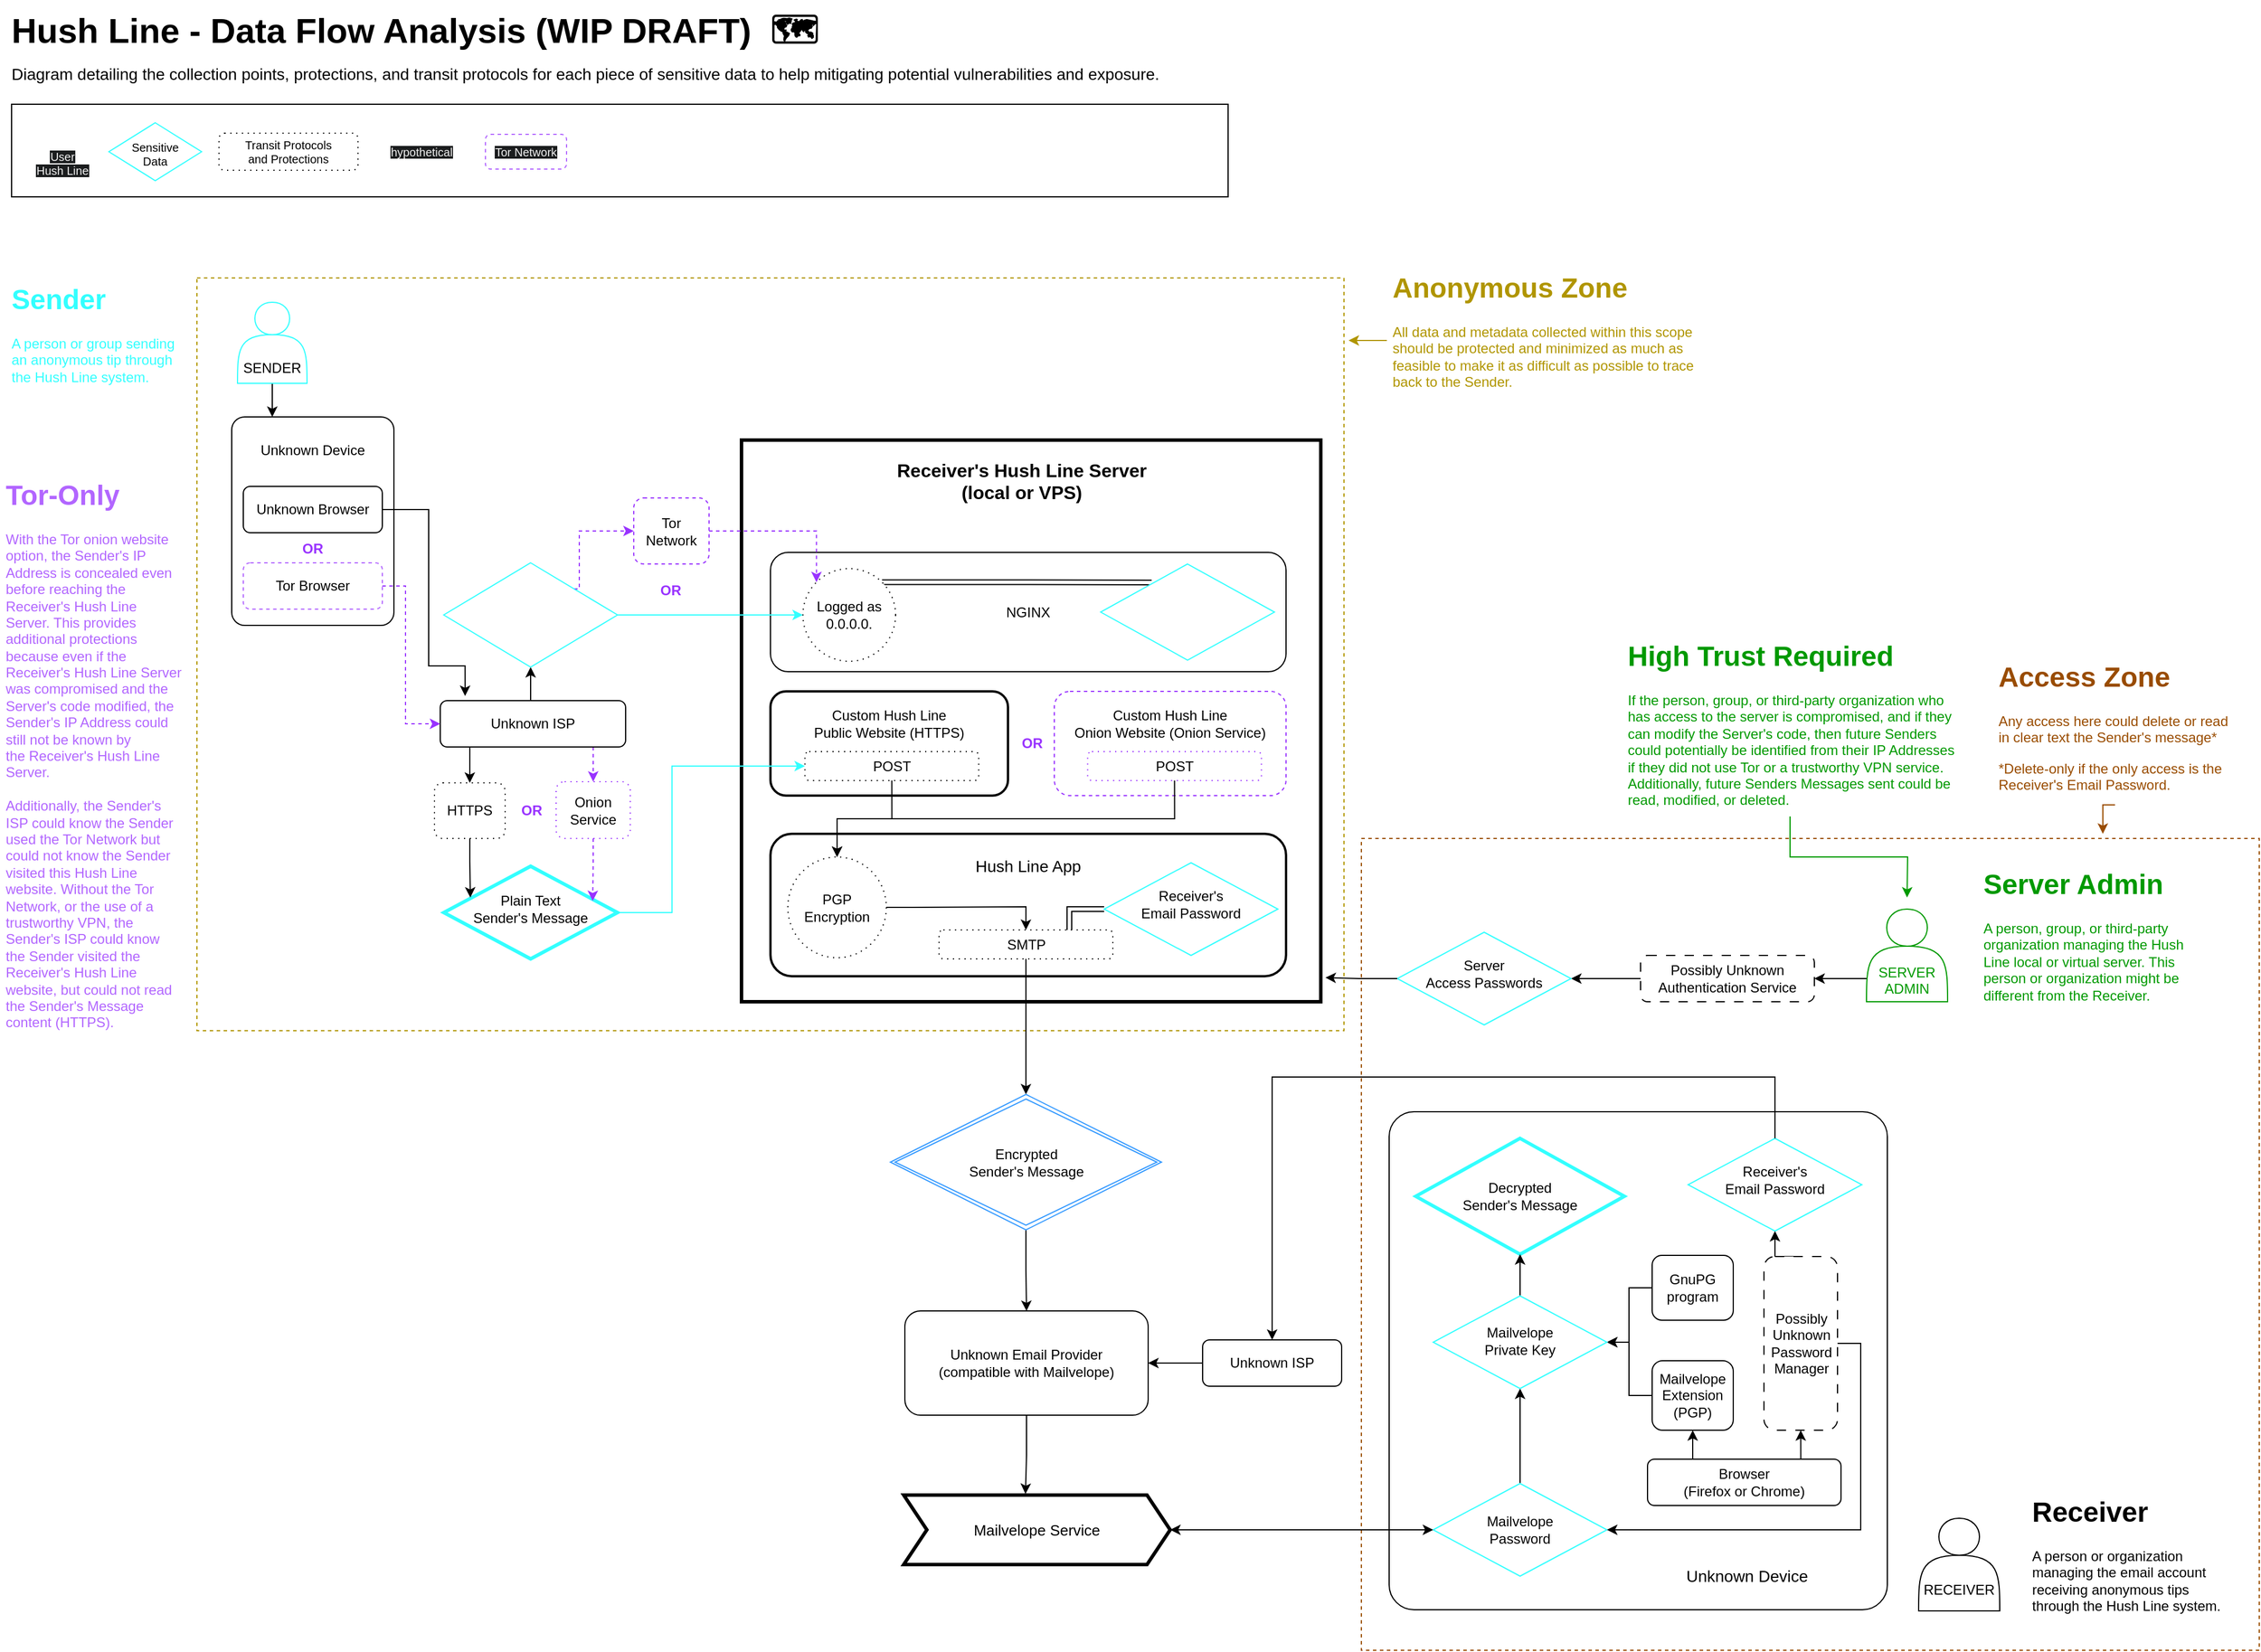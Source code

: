 <mxfile version="22.1.11" type="device">
  <diagram name="Page-1" id="Lq5k23vEnd_ByNFd-WHm">
    <mxGraphModel dx="2931" dy="1734" grid="1" gridSize="10" guides="1" tooltips="1" connect="1" arrows="1" fold="1" page="1" pageScale="1" pageWidth="2100" pageHeight="1570" math="0" shadow="0">
      <root>
        <mxCell id="0" />
        <mxCell id="1" parent="0" />
        <mxCell id="l-hG6_dfn08n77CdrC6H-65" value="" style="rounded=0;whiteSpace=wrap;html=1;" parent="1" vertex="1">
          <mxGeometry x="70" y="155" width="1050" height="80" as="geometry" />
        </mxCell>
        <mxCell id="dMLY6UHvoXBjjhsfL4RV-3" value="" style="rounded=0;whiteSpace=wrap;html=1;dashed=1;fillColor=none;fontColor=#000000;strokeColor=#994C00;" parent="1" vertex="1">
          <mxGeometry x="1235" y="789" width="775" height="701" as="geometry" />
        </mxCell>
        <mxCell id="dMLY6UHvoXBjjhsfL4RV-2" value="" style="rounded=0;whiteSpace=wrap;html=1;dashed=1;fillColor=none;fontColor=#000000;strokeColor=#B09500;movable=1;resizable=1;rotatable=1;deletable=1;editable=1;locked=0;connectable=1;" parent="1" vertex="1">
          <mxGeometry x="230" y="305" width="990" height="650" as="geometry" />
        </mxCell>
        <mxCell id="iGXe0XGLhi4e1AOO7spn-7" value="&lt;blockquote style=&quot;margin: 0px 0px 0px 40px; border: none; padding: 0px; font-size: 16px;&quot;&gt;&lt;/blockquote&gt;&lt;b style=&quot;font-size: 16px; background-color: initial;&quot;&gt;Receiver&#39;s&amp;nbsp;&lt;/b&gt;&lt;b style=&quot;font-size: 16px; background-color: initial;&quot;&gt;Hush Line Server&lt;/b&gt;&lt;br style=&quot;font-size: 16px;&quot;&gt;&lt;font style=&quot;font-size: 16px;&quot;&gt;&lt;b style=&quot;font-size: 16px;&quot;&gt;(local or VPS)&lt;/b&gt;&lt;/font&gt;&lt;font style=&quot;font-size: 16px;&quot;&gt;&lt;b style=&quot;font-size: 16px;&quot;&gt;&lt;br style=&quot;font-size: 16px;&quot;&gt;&lt;br style=&quot;font-size: 16px;&quot;&gt;&lt;br style=&quot;font-size: 16px;&quot;&gt;&lt;/b&gt;&lt;/font&gt;" style="rounded=0;whiteSpace=wrap;html=1;strokeWidth=3;align=center;spacingLeft=0;spacingRight=16;spacing=2;spacingTop=10;verticalAlign=top;fontSize=16;" parent="1" vertex="1">
          <mxGeometry x="700" y="445" width="500" height="485" as="geometry" />
        </mxCell>
        <mxCell id="iGXe0XGLhi4e1AOO7spn-36" style="edgeStyle=orthogonalEdgeStyle;rounded=0;orthogonalLoop=1;jettySize=auto;html=1;exitX=0.5;exitY=1;exitDx=0;exitDy=0;entryX=0.25;entryY=0;entryDx=0;entryDy=0;" parent="1" source="iGXe0XGLhi4e1AOO7spn-1" target="iGXe0XGLhi4e1AOO7spn-3" edge="1">
          <mxGeometry relative="1" as="geometry" />
        </mxCell>
        <mxCell id="iGXe0XGLhi4e1AOO7spn-1" value="&lt;br&gt;&lt;br&gt;&lt;br&gt;SENDER" style="shape=actor;whiteSpace=wrap;html=1;strokeColor=#33FFFF;" parent="1" vertex="1">
          <mxGeometry x="265" y="326" width="60" height="70" as="geometry" />
        </mxCell>
        <mxCell id="iGXe0XGLhi4e1AOO7spn-2" value="&lt;br&gt;&lt;br&gt;&lt;br&gt;RECEIVER" style="shape=actor;whiteSpace=wrap;html=1;" parent="1" vertex="1">
          <mxGeometry x="1716" y="1376" width="70" height="80" as="geometry" />
        </mxCell>
        <mxCell id="iGXe0XGLhi4e1AOO7spn-3" value="Unknown Device" style="rounded=1;whiteSpace=wrap;html=1;verticalAlign=top;spacingTop=15;arcSize=8;" parent="1" vertex="1">
          <mxGeometry x="260" y="425" width="140" height="180" as="geometry" />
        </mxCell>
        <mxCell id="dMLY6UHvoXBjjhsfL4RV-60" style="edgeStyle=orthogonalEdgeStyle;rounded=0;orthogonalLoop=1;jettySize=auto;html=1;exitX=1;exitY=0.5;exitDx=0;exitDy=0;entryX=0.134;entryY=-0.1;entryDx=0;entryDy=0;entryPerimeter=0;" parent="1" source="iGXe0XGLhi4e1AOO7spn-4" target="iGXe0XGLhi4e1AOO7spn-5" edge="1">
          <mxGeometry relative="1" as="geometry">
            <Array as="points">
              <mxPoint x="430" y="505" />
              <mxPoint x="430" y="640" />
              <mxPoint x="461" y="640" />
            </Array>
          </mxGeometry>
        </mxCell>
        <mxCell id="iGXe0XGLhi4e1AOO7spn-4" value="Unknown Browser" style="rounded=1;whiteSpace=wrap;html=1;" parent="1" vertex="1">
          <mxGeometry x="270" y="485" width="120" height="40" as="geometry" />
        </mxCell>
        <mxCell id="zB_0BsLLrJVKlSQWmKCA-2" style="edgeStyle=orthogonalEdgeStyle;rounded=0;orthogonalLoop=1;jettySize=auto;html=1;exitX=0.5;exitY=0;exitDx=0;exitDy=0;entryX=0.5;entryY=1;entryDx=0;entryDy=0;" edge="1" parent="1" source="iGXe0XGLhi4e1AOO7spn-5" target="iGXe0XGLhi4e1AOO7spn-8">
          <mxGeometry relative="1" as="geometry" />
        </mxCell>
        <mxCell id="zB_0BsLLrJVKlSQWmKCA-5" style="edgeStyle=orthogonalEdgeStyle;rounded=0;orthogonalLoop=1;jettySize=auto;html=1;exitX=0.25;exitY=1;exitDx=0;exitDy=0;entryX=0.5;entryY=0;entryDx=0;entryDy=0;" edge="1" parent="1" source="iGXe0XGLhi4e1AOO7spn-5" target="PfSQIYIqpnTDep6yMic3-5">
          <mxGeometry relative="1" as="geometry" />
        </mxCell>
        <mxCell id="zB_0BsLLrJVKlSQWmKCA-6" style="edgeStyle=orthogonalEdgeStyle;rounded=0;orthogonalLoop=1;jettySize=auto;html=1;exitX=0.75;exitY=1;exitDx=0;exitDy=0;entryX=0.5;entryY=0;entryDx=0;entryDy=0;strokeColor=#9933FF;dashed=1;" edge="1" parent="1" source="iGXe0XGLhi4e1AOO7spn-5" target="l-hG6_dfn08n77CdrC6H-87">
          <mxGeometry relative="1" as="geometry" />
        </mxCell>
        <mxCell id="iGXe0XGLhi4e1AOO7spn-5" value="Unknown ISP" style="rounded=1;whiteSpace=wrap;html=1;" parent="1" vertex="1">
          <mxGeometry x="440" y="670" width="160" height="40" as="geometry" />
        </mxCell>
        <mxCell id="zB_0BsLLrJVKlSQWmKCA-3" style="edgeStyle=orthogonalEdgeStyle;rounded=0;orthogonalLoop=1;jettySize=auto;html=1;exitX=1;exitY=0;exitDx=0;exitDy=0;entryX=0;entryY=0.5;entryDx=0;entryDy=0;strokeColor=#9933FF;dashed=1;" edge="1" parent="1" source="iGXe0XGLhi4e1AOO7spn-8" target="dMLY6UHvoXBjjhsfL4RV-51">
          <mxGeometry relative="1" as="geometry">
            <Array as="points">
              <mxPoint x="560" y="574" />
              <mxPoint x="560" y="524" />
            </Array>
          </mxGeometry>
        </mxCell>
        <mxCell id="iGXe0XGLhi4e1AOO7spn-8" value="Sender&#39;s IP Address" style="rhombus;whiteSpace=wrap;html=1;fontColor=#FFFFFF;labelBorderColor=none;strokeColor=#33FFFF;" parent="1" vertex="1">
          <mxGeometry x="443" y="551" width="150" height="90" as="geometry" />
        </mxCell>
        <mxCell id="iGXe0XGLhi4e1AOO7spn-11" value="Plain Text &lt;br&gt;Sender&#39;s Message" style="rhombus;whiteSpace=wrap;html=1;strokeColor=#33FFFF;strokeWidth=3;spacingTop=-7;" parent="1" vertex="1">
          <mxGeometry x="443" y="813" width="150" height="80" as="geometry" />
        </mxCell>
        <mxCell id="iGXe0XGLhi4e1AOO7spn-16" value="Unknown Device" style="rounded=1;whiteSpace=wrap;html=1;spacingTop=372;spacingLeft=188;fontSize=14;glass=0;fillOpacity=100;arcSize=5;" parent="1" vertex="1">
          <mxGeometry x="1259" y="1025" width="430" height="430" as="geometry" />
        </mxCell>
        <mxCell id="l-hG6_dfn08n77CdrC6H-19" style="edgeStyle=orthogonalEdgeStyle;rounded=0;orthogonalLoop=1;jettySize=auto;html=1;exitX=0.25;exitY=0;exitDx=0;exitDy=0;entryX=0.5;entryY=1;entryDx=0;entryDy=0;" parent="1" source="iGXe0XGLhi4e1AOO7spn-17" target="PfSQIYIqpnTDep6yMic3-11" edge="1">
          <mxGeometry relative="1" as="geometry" />
        </mxCell>
        <mxCell id="l-hG6_dfn08n77CdrC6H-37" style="edgeStyle=orthogonalEdgeStyle;rounded=0;orthogonalLoop=1;jettySize=auto;html=1;exitX=0.75;exitY=0;exitDx=0;exitDy=0;entryX=0.5;entryY=1;entryDx=0;entryDy=0;" parent="1" target="_pwT6NDrSx-XqgfSnPfN-20" edge="1">
          <mxGeometry relative="1" as="geometry">
            <mxPoint x="1615.5" y="1325" as="sourcePoint" />
            <mxPoint x="1614.375" y="1305" as="targetPoint" />
          </mxGeometry>
        </mxCell>
        <mxCell id="iGXe0XGLhi4e1AOO7spn-17" value="Browser &lt;br&gt;(Firefox or Chrome)" style="rounded=1;whiteSpace=wrap;html=1;" parent="1" vertex="1">
          <mxGeometry x="1482" y="1325" width="167" height="40" as="geometry" />
        </mxCell>
        <mxCell id="iGXe0XGLhi4e1AOO7spn-21" value="Mailvelope Service" style="shape=step;perimeter=stepPerimeter;whiteSpace=wrap;html=1;fixedSize=1;strokeWidth=3;fontSize=13;" parent="1" vertex="1">
          <mxGeometry x="840" y="1356" width="230" height="60" as="geometry" />
        </mxCell>
        <mxCell id="iGXe0XGLhi4e1AOO7spn-41" value="Unknown Email Provider&lt;br&gt;(compatible with Mailvelope)" style="rounded=1;whiteSpace=wrap;html=1;" parent="1" vertex="1">
          <mxGeometry x="841" y="1197" width="210" height="90" as="geometry" />
        </mxCell>
        <mxCell id="iGXe0XGLhi4e1AOO7spn-43" value="Decrypted&lt;br&gt;Sender&#39;s Message" style="rhombus;whiteSpace=wrap;html=1;strokeColor=#33FFFF;strokeWidth=3;" parent="1" vertex="1">
          <mxGeometry x="1282" y="1048" width="180" height="100" as="geometry" />
        </mxCell>
        <mxCell id="iGXe0XGLhi4e1AOO7spn-45" style="edgeStyle=orthogonalEdgeStyle;rounded=0;orthogonalLoop=1;jettySize=auto;html=1;exitX=0.5;exitY=1;exitDx=0;exitDy=0;entryX=0.457;entryY=-0.017;entryDx=0;entryDy=0;entryPerimeter=0;" parent="1" source="iGXe0XGLhi4e1AOO7spn-41" target="iGXe0XGLhi4e1AOO7spn-21" edge="1">
          <mxGeometry relative="1" as="geometry" />
        </mxCell>
        <mxCell id="iGXe0XGLhi4e1AOO7spn-56" style="edgeStyle=orthogonalEdgeStyle;rounded=0;orthogonalLoop=1;jettySize=auto;html=1;exitX=0;exitY=0.5;exitDx=0;exitDy=0;fontColor=#b09500;strokeColor=#b09500;" parent="1" edge="1">
          <mxGeometry relative="1" as="geometry">
            <mxPoint x="1224" y="359" as="targetPoint" />
            <mxPoint x="1257" y="359" as="sourcePoint" />
          </mxGeometry>
        </mxCell>
        <mxCell id="iGXe0XGLhi4e1AOO7spn-55" value="&lt;h1&gt;Anonymous Zone&lt;/h1&gt;&lt;p&gt;All data and metadata collected within this scope should be protected and minimized as much as feasible to make it as difficult as possible to trace back to the Sender.&lt;/p&gt;" style="text;html=1;strokeColor=none;fillColor=none;spacing=5;spacingTop=-20;whiteSpace=wrap;overflow=hidden;rounded=0;fontColor=#b09500;" parent="1" vertex="1">
          <mxGeometry x="1257" y="294" width="270" height="130" as="geometry" />
        </mxCell>
        <mxCell id="iGXe0XGLhi4e1AOO7spn-57" value="&lt;h1&gt;Sender&lt;/h1&gt;&lt;p&gt;A person or group sending an anonymous tip through the Hush Line system.&lt;/p&gt;" style="text;html=1;strokeColor=none;fillColor=none;spacing=5;spacingTop=-20;whiteSpace=wrap;overflow=hidden;rounded=0;fontColor=#33FFFF;" parent="1" vertex="1">
          <mxGeometry x="65" y="304" width="154" height="120" as="geometry" />
        </mxCell>
        <mxCell id="iGXe0XGLhi4e1AOO7spn-59" value="&lt;h1&gt;Receiver&lt;/h1&gt;&lt;p&gt;A person or organization managing the email account receiving anonymous tips through the Hush Line system.&amp;nbsp;&lt;/p&gt;" style="text;html=1;strokeColor=none;fillColor=none;spacing=5;spacingTop=-20;whiteSpace=wrap;overflow=hidden;rounded=0;" parent="1" vertex="1">
          <mxGeometry x="1809" y="1351" width="178" height="117" as="geometry" />
        </mxCell>
        <mxCell id="iGXe0XGLhi4e1AOO7spn-6" value="Custom Hush Line&lt;br style=&quot;font-size: 12px;&quot;&gt;Public Website (HTTPS)" style="rounded=1;whiteSpace=wrap;html=1;spacingTop=-35;fontSize=12;strokeWidth=2;" parent="1" vertex="1">
          <mxGeometry x="725" y="662" width="205" height="90" as="geometry" />
        </mxCell>
        <mxCell id="5497UcmpaK-kZlAdMmjP-1" value="Hush Line App" style="rounded=1;whiteSpace=wrap;html=1;spacingTop=-67;spacing=0;fontSize=14;strokeWidth=2;" parent="1" vertex="1">
          <mxGeometry x="725" y="785" width="445" height="123" as="geometry" />
        </mxCell>
        <mxCell id="5497UcmpaK-kZlAdMmjP-25" style="edgeStyle=orthogonalEdgeStyle;rounded=0;orthogonalLoop=1;jettySize=auto;html=1;exitX=0.5;exitY=1;exitDx=0;exitDy=0;entryX=0.5;entryY=0;entryDx=0;entryDy=0;" parent="1" source="5497UcmpaK-kZlAdMmjP-6" target="iGXe0XGLhi4e1AOO7spn-12" edge="1">
          <mxGeometry relative="1" as="geometry" />
        </mxCell>
        <mxCell id="5497UcmpaK-kZlAdMmjP-6" value="POST" style="rounded=1;whiteSpace=wrap;html=1;dashed=1;dashPattern=1 4;" parent="1" vertex="1">
          <mxGeometry x="754.75" y="714" width="150" height="25" as="geometry" />
        </mxCell>
        <mxCell id="l-hG6_dfn08n77CdrC6H-63" style="edgeStyle=orthogonalEdgeStyle;rounded=0;orthogonalLoop=1;jettySize=auto;html=1;exitX=0.5;exitY=1;exitDx=0;exitDy=0;entryX=0.5;entryY=0;entryDx=0;entryDy=0;" parent="1" source="5497UcmpaK-kZlAdMmjP-7" target="l-hG6_dfn08n77CdrC6H-61" edge="1">
          <mxGeometry relative="1" as="geometry" />
        </mxCell>
        <mxCell id="5497UcmpaK-kZlAdMmjP-7" value="SMTP" style="rounded=1;whiteSpace=wrap;html=1;dashed=1;dashPattern=1 4;" parent="1" vertex="1">
          <mxGeometry x="870.5" y="868" width="150" height="25" as="geometry" />
        </mxCell>
        <mxCell id="_pwT6NDrSx-XqgfSnPfN-18" style="edgeStyle=orthogonalEdgeStyle;rounded=0;orthogonalLoop=1;jettySize=auto;html=1;exitX=0;exitY=0.5;exitDx=0;exitDy=0;entryX=1;entryY=0.5;entryDx=0;entryDy=0;" parent="1" source="dMLY6UHvoXBjjhsfL4RV-14" target="_pwT6NDrSx-XqgfSnPfN-10" edge="1">
          <mxGeometry relative="1" as="geometry" />
        </mxCell>
        <mxCell id="5497UcmpaK-kZlAdMmjP-16" value="&lt;br&gt;&lt;br&gt;&lt;br&gt;SERVER&lt;br&gt;ADMIN" style="shape=actor;whiteSpace=wrap;html=1;strokeColor=#009900;fontColor=#009900;" parent="1" vertex="1">
          <mxGeometry x="1671" y="850" width="70" height="80" as="geometry" />
        </mxCell>
        <mxCell id="5497UcmpaK-kZlAdMmjP-18" value="&lt;h1&gt;Server Admin&lt;/h1&gt;&lt;p&gt;A person, group, or third-party organization managing the Hush Line local or virtual server. This person or organization might be different from the Receiver.&amp;nbsp;&lt;/p&gt;" style="text;html=1;strokeColor=none;fillColor=none;spacing=5;spacingTop=-20;whiteSpace=wrap;overflow=hidden;rounded=0;fontColor=#009900;" parent="1" vertex="1">
          <mxGeometry x="1767" y="809" width="181" height="130" as="geometry" />
        </mxCell>
        <mxCell id="5497UcmpaK-kZlAdMmjP-19" value="&lt;h1 style=&quot;line-height: 50%;&quot;&gt;&lt;font size=&quot;1&quot; style=&quot;&quot;&gt;&lt;b style=&quot;font-size: 30px;&quot;&gt;Hush Line - Data Flow Analysis (WIP DRAFT)&amp;nbsp; 🗺&lt;/b&gt;&lt;/font&gt;&lt;/h1&gt;&lt;font style=&quot;font-size: 14px;&quot;&gt;Diagram detailing the collection points, protections, and transit protocols for each piece of sensitive data to help mitigating potential vulnerabilities and exposure.&lt;/font&gt;" style="text;html=1;strokeColor=none;fillColor=none;spacing=0;spacingTop=0;whiteSpace=wrap;overflow=hidden;rounded=0;spacingBottom=0;verticalAlign=top;" parent="1" vertex="1">
          <mxGeometry x="70" y="65" width="1030" height="90" as="geometry" />
        </mxCell>
        <mxCell id="5497UcmpaK-kZlAdMmjP-20" value="NGINX" style="rounded=1;whiteSpace=wrap;html=1;strokeWidth=1;" parent="1" vertex="1">
          <mxGeometry x="725" y="542" width="445" height="103" as="geometry" />
        </mxCell>
        <mxCell id="5497UcmpaK-kZlAdMmjP-21" style="edgeStyle=orthogonalEdgeStyle;rounded=0;orthogonalLoop=1;jettySize=auto;html=1;exitX=1;exitY=0.5;exitDx=0;exitDy=0;entryX=0.5;entryY=0;entryDx=0;entryDy=0;" parent="1" source="iGXe0XGLhi4e1AOO7spn-12" target="5497UcmpaK-kZlAdMmjP-7" edge="1">
          <mxGeometry relative="1" as="geometry" />
        </mxCell>
        <mxCell id="iGXe0XGLhi4e1AOO7spn-12" value="PGP&lt;br&gt;Encryption" style="ellipse;whiteSpace=wrap;html=1;dashed=1;dashPattern=1 4;" parent="1" vertex="1">
          <mxGeometry x="740" y="805" width="85" height="87" as="geometry" />
        </mxCell>
        <mxCell id="5497UcmpaK-kZlAdMmjP-24" style="edgeStyle=orthogonalEdgeStyle;rounded=0;orthogonalLoop=1;jettySize=auto;html=1;entryX=0;entryY=0.5;entryDx=0;entryDy=0;strokeColor=#33FFFF;" parent="1" source="iGXe0XGLhi4e1AOO7spn-11" target="5497UcmpaK-kZlAdMmjP-6" edge="1">
          <mxGeometry relative="1" as="geometry">
            <Array as="points">
              <mxPoint x="640" y="853" />
              <mxPoint x="640" y="727" />
            </Array>
          </mxGeometry>
        </mxCell>
        <mxCell id="_pwT6NDrSx-XqgfSnPfN-1" value="Receiver&#39;s &lt;br&gt;Email Password" style="rhombus;whiteSpace=wrap;html=1;spacingTop=-8;strokeColor=#33FFFF;" parent="1" vertex="1">
          <mxGeometry x="1517" y="1048" width="150" height="80" as="geometry" />
        </mxCell>
        <mxCell id="l-hG6_dfn08n77CdrC6H-33" style="edgeStyle=orthogonalEdgeStyle;rounded=0;orthogonalLoop=1;jettySize=auto;html=1;exitX=0.5;exitY=0;exitDx=0;exitDy=0;entryX=0.5;entryY=1;entryDx=0;entryDy=0;" parent="1" source="_pwT6NDrSx-XqgfSnPfN-2" target="PfSQIYIqpnTDep6yMic3-15" edge="1">
          <mxGeometry relative="1" as="geometry" />
        </mxCell>
        <mxCell id="_pwT6NDrSx-XqgfSnPfN-2" value="&lt;br&gt;Mailvelope &lt;br&gt;Password" style="rhombus;whiteSpace=wrap;html=1;spacingTop=-14;strokeColor=#33FFFF;" parent="1" vertex="1">
          <mxGeometry x="1297" y="1346" width="150" height="80" as="geometry" />
        </mxCell>
        <mxCell id="_pwT6NDrSx-XqgfSnPfN-7" style="edgeStyle=orthogonalEdgeStyle;rounded=0;orthogonalLoop=1;jettySize=auto;html=1;exitX=0;exitY=0.5;exitDx=0;exitDy=0;entryX=0.75;entryY=0;entryDx=0;entryDy=0;shape=link;" parent="1" source="_pwT6NDrSx-XqgfSnPfN-3" target="5497UcmpaK-kZlAdMmjP-7" edge="1">
          <mxGeometry relative="1" as="geometry" />
        </mxCell>
        <mxCell id="_pwT6NDrSx-XqgfSnPfN-3" value="Receiver&#39;s &lt;br&gt;Email Password" style="rhombus;whiteSpace=wrap;html=1;spacingTop=-8;strokeColor=#33FFFF;" parent="1" vertex="1">
          <mxGeometry x="1013" y="810" width="150" height="80" as="geometry" />
        </mxCell>
        <mxCell id="_pwT6NDrSx-XqgfSnPfN-10" value="Server&lt;br&gt;Access Passwords" style="rhombus;whiteSpace=wrap;html=1;spacingTop=-8;strokeColor=#33FFFF;" parent="1" vertex="1">
          <mxGeometry x="1266" y="870" width="150" height="80" as="geometry" />
        </mxCell>
        <mxCell id="_pwT6NDrSx-XqgfSnPfN-17" style="edgeStyle=orthogonalEdgeStyle;rounded=0;orthogonalLoop=1;jettySize=auto;html=1;exitX=0;exitY=0.5;exitDx=0;exitDy=0;entryX=1.008;entryY=0.957;entryDx=0;entryDy=0;entryPerimeter=0;" parent="1" source="_pwT6NDrSx-XqgfSnPfN-10" target="iGXe0XGLhi4e1AOO7spn-7" edge="1">
          <mxGeometry relative="1" as="geometry" />
        </mxCell>
        <mxCell id="l-hG6_dfn08n77CdrC6H-40" style="edgeStyle=orthogonalEdgeStyle;rounded=0;orthogonalLoop=1;jettySize=auto;html=1;exitX=1;exitY=0.5;exitDx=0;exitDy=0;entryX=1;entryY=0.5;entryDx=0;entryDy=0;" parent="1" source="_pwT6NDrSx-XqgfSnPfN-20" target="_pwT6NDrSx-XqgfSnPfN-2" edge="1">
          <mxGeometry relative="1" as="geometry" />
        </mxCell>
        <mxCell id="zB_0BsLLrJVKlSQWmKCA-12" style="edgeStyle=orthogonalEdgeStyle;rounded=0;orthogonalLoop=1;jettySize=auto;html=1;exitX=0.5;exitY=0;exitDx=0;exitDy=0;entryX=0.5;entryY=1;entryDx=0;entryDy=0;" edge="1" parent="1" source="_pwT6NDrSx-XqgfSnPfN-20" target="_pwT6NDrSx-XqgfSnPfN-1">
          <mxGeometry relative="1" as="geometry" />
        </mxCell>
        <mxCell id="_pwT6NDrSx-XqgfSnPfN-20" value="Possibly Unknown &lt;br&gt;Password Manager" style="rounded=1;whiteSpace=wrap;html=1;dashed=1;dashPattern=8 8;" parent="1" vertex="1">
          <mxGeometry x="1582.5" y="1150" width="63.5" height="150" as="geometry" />
        </mxCell>
        <mxCell id="dMLY6UHvoXBjjhsfL4RV-11" style="edgeStyle=orthogonalEdgeStyle;rounded=0;orthogonalLoop=1;jettySize=auto;html=1;exitX=0.5;exitY=1;exitDx=0;exitDy=0;strokeColor=#994C00;" parent="1" source="dMLY6UHvoXBjjhsfL4RV-10" edge="1">
          <mxGeometry relative="1" as="geometry">
            <mxPoint x="1875" y="785" as="targetPoint" />
          </mxGeometry>
        </mxCell>
        <mxCell id="dMLY6UHvoXBjjhsfL4RV-10" value="&lt;h1&gt;Access Zone&lt;/h1&gt;&lt;p&gt;Any access here could delete or read in clear text the Sender&#39;s message*&lt;/p&gt;&lt;p&gt;*Delete-only if the only access is the Receiver&#39;s Email Password.&amp;nbsp;&lt;/p&gt;" style="text;html=1;strokeColor=none;fillColor=none;spacing=5;spacingTop=-20;whiteSpace=wrap;overflow=hidden;rounded=0;fontColor=#994C00;" parent="1" vertex="1">
          <mxGeometry x="1780" y="630" width="211" height="130" as="geometry" />
        </mxCell>
        <mxCell id="dMLY6UHvoXBjjhsfL4RV-13" style="edgeStyle=orthogonalEdgeStyle;rounded=0;orthogonalLoop=1;jettySize=auto;html=1;exitX=1;exitY=0;exitDx=0;exitDy=0;shape=link;" parent="1" source="iGXe0XGLhi4e1AOO7spn-20" edge="1">
          <mxGeometry relative="1" as="geometry">
            <mxPoint x="1054" y="568" as="targetPoint" />
          </mxGeometry>
        </mxCell>
        <mxCell id="dMLY6UHvoXBjjhsfL4RV-15" value="" style="edgeStyle=orthogonalEdgeStyle;rounded=0;orthogonalLoop=1;jettySize=auto;html=1;exitX=0;exitY=0.75;exitDx=0;exitDy=0;entryX=1;entryY=0.5;entryDx=0;entryDy=0;" parent="1" source="5497UcmpaK-kZlAdMmjP-16" target="dMLY6UHvoXBjjhsfL4RV-14" edge="1">
          <mxGeometry relative="1" as="geometry">
            <mxPoint x="1635" y="914" as="sourcePoint" />
            <mxPoint x="1416" y="914" as="targetPoint" />
          </mxGeometry>
        </mxCell>
        <mxCell id="dMLY6UHvoXBjjhsfL4RV-14" value="Possibly Unknown Authentication Service" style="rounded=1;whiteSpace=wrap;html=1;dashed=1;dashPattern=8 8;" parent="1" vertex="1">
          <mxGeometry x="1476" y="890" width="150" height="40" as="geometry" />
        </mxCell>
        <mxCell id="dMLY6UHvoXBjjhsfL4RV-19" style="edgeStyle=orthogonalEdgeStyle;rounded=0;orthogonalLoop=1;jettySize=auto;html=1;entryX=0.5;entryY=0;entryDx=0;entryDy=0;fontColor=none;noLabel=1;strokeColor=#009900;" parent="1" source="dMLY6UHvoXBjjhsfL4RV-18" edge="1">
          <mxGeometry relative="1" as="geometry">
            <mxPoint x="1706" y="840" as="targetPoint" />
          </mxGeometry>
        </mxCell>
        <mxCell id="dMLY6UHvoXBjjhsfL4RV-18" value="&lt;h1&gt;High Trust Required&lt;/h1&gt;&lt;p&gt;If the person, group, or third-party organization who has access to the server is compromised, and if they can modify the Server&#39;s code, then future Senders could potentially be identified from their IP Addresses if they did not use Tor or a trustworthy VPN service. Additionally, future Senders Messages sent could be read, modified, or deleted.&amp;nbsp;&lt;/p&gt;" style="text;html=1;strokeColor=none;fillColor=none;spacing=5;spacingTop=-20;whiteSpace=wrap;overflow=hidden;rounded=0;fontColor=#009900;" parent="1" vertex="1">
          <mxGeometry x="1460" y="612" width="290" height="158" as="geometry" />
        </mxCell>
        <mxCell id="iGXe0XGLhi4e1AOO7spn-20" value="Logged as 0.0.0.0." style="ellipse;whiteSpace=wrap;html=1;aspect=fixed;dashed=1;dashPattern=1 4;" parent="1" vertex="1">
          <mxGeometry x="753" y="556" width="80" height="80" as="geometry" />
        </mxCell>
        <mxCell id="dMLY6UHvoXBjjhsfL4RV-12" value="Sender&#39;s&lt;br&gt;Time of &lt;br&gt;Server Access" style="rhombus;whiteSpace=wrap;html=1;fontColor=#FFFFFF;labelBorderColor=none;strokeColor=#33FFFF;spacingTop=-8;" parent="1" vertex="1">
          <mxGeometry x="1010" y="552" width="150" height="83" as="geometry" />
        </mxCell>
        <mxCell id="zB_0BsLLrJVKlSQWmKCA-9" style="edgeStyle=orthogonalEdgeStyle;rounded=0;orthogonalLoop=1;jettySize=auto;html=1;exitX=1;exitY=0.5;exitDx=0;exitDy=0;entryX=0;entryY=0.5;entryDx=0;entryDy=0;strokeColor=#9933FF;dashed=1;" edge="1" parent="1" source="dMLY6UHvoXBjjhsfL4RV-20" target="iGXe0XGLhi4e1AOO7spn-5">
          <mxGeometry relative="1" as="geometry">
            <Array as="points">
              <mxPoint x="410" y="571" />
              <mxPoint x="410" y="690" />
            </Array>
          </mxGeometry>
        </mxCell>
        <mxCell id="dMLY6UHvoXBjjhsfL4RV-20" value="Tor Browser" style="rounded=1;whiteSpace=wrap;html=1;dashed=1;strokeColor=#B266FF;" parent="1" vertex="1">
          <mxGeometry x="270" y="551" width="120" height="40" as="geometry" />
        </mxCell>
        <mxCell id="dMLY6UHvoXBjjhsfL4RV-24" value="OR" style="text;html=1;strokeColor=none;fillColor=none;align=center;verticalAlign=middle;whiteSpace=wrap;rounded=0;fontColor=#9933FF;fontStyle=1" parent="1" vertex="1">
          <mxGeometry x="300" y="524" width="60" height="30" as="geometry" />
        </mxCell>
        <mxCell id="zB_0BsLLrJVKlSQWmKCA-4" style="edgeStyle=orthogonalEdgeStyle;rounded=0;orthogonalLoop=1;jettySize=auto;html=1;exitX=1;exitY=0.5;exitDx=0;exitDy=0;entryX=0;entryY=0;entryDx=0;entryDy=0;strokeColor=#9933FF;dashed=1;" edge="1" parent="1" source="dMLY6UHvoXBjjhsfL4RV-51" target="iGXe0XGLhi4e1AOO7spn-20">
          <mxGeometry relative="1" as="geometry" />
        </mxCell>
        <mxCell id="dMLY6UHvoXBjjhsfL4RV-51" value="Tor Network" style="rounded=1;whiteSpace=wrap;html=1;dashed=1;strokeColor=#9933FF;" parent="1" vertex="1">
          <mxGeometry x="607" y="495" width="65" height="57" as="geometry" />
        </mxCell>
        <mxCell id="dMLY6UHvoXBjjhsfL4RV-56" value="OR" style="text;html=1;strokeColor=none;fillColor=none;align=center;verticalAlign=middle;whiteSpace=wrap;rounded=0;fontColor=#9933FF;fontStyle=1" parent="1" vertex="1">
          <mxGeometry x="608.5" y="560" width="60" height="30" as="geometry" />
        </mxCell>
        <mxCell id="dMLY6UHvoXBjjhsfL4RV-62" style="edgeStyle=orthogonalEdgeStyle;rounded=0;orthogonalLoop=1;jettySize=auto;html=1;exitX=1;exitY=0.5;exitDx=0;exitDy=0;entryX=0;entryY=0.5;entryDx=0;entryDy=0;strokeColor=#33FFFF;" parent="1" source="iGXe0XGLhi4e1AOO7spn-8" target="iGXe0XGLhi4e1AOO7spn-20" edge="1">
          <mxGeometry relative="1" as="geometry" />
        </mxCell>
        <mxCell id="dMLY6UHvoXBjjhsfL4RV-68" value="Custom Hush Line&lt;br style=&quot;font-size: 12px;&quot;&gt;Onion Website (Onion Service)" style="rounded=1;whiteSpace=wrap;html=1;spacingTop=-35;fontSize=12;dashed=1;strokeColor=#9933FF;strokeWidth=1;" parent="1" vertex="1">
          <mxGeometry x="970" y="662" width="200" height="90" as="geometry" />
        </mxCell>
        <mxCell id="dMLY6UHvoXBjjhsfL4RV-70" style="edgeStyle=orthogonalEdgeStyle;rounded=0;orthogonalLoop=1;jettySize=auto;html=1;exitX=0.5;exitY=1;exitDx=0;exitDy=0;entryX=0.5;entryY=0;entryDx=0;entryDy=0;" parent="1" source="dMLY6UHvoXBjjhsfL4RV-69" target="iGXe0XGLhi4e1AOO7spn-12" edge="1">
          <mxGeometry relative="1" as="geometry" />
        </mxCell>
        <mxCell id="dMLY6UHvoXBjjhsfL4RV-69" value="POST" style="rounded=1;whiteSpace=wrap;html=1;dashed=1;strokeColor=#9933FF;dashPattern=1 4;" parent="1" vertex="1">
          <mxGeometry x="998.75" y="714" width="150" height="25" as="geometry" />
        </mxCell>
        <mxCell id="dMLY6UHvoXBjjhsfL4RV-73" value="OR" style="text;html=1;strokeColor=none;fillColor=none;align=center;verticalAlign=middle;whiteSpace=wrap;rounded=0;fontColor=#9933FF;fontStyle=1" parent="1" vertex="1">
          <mxGeometry x="921" y="692" width="60" height="30" as="geometry" />
        </mxCell>
        <mxCell id="dMLY6UHvoXBjjhsfL4RV-74" value="&lt;h1&gt;Tor-Only&lt;/h1&gt;&lt;div&gt;&lt;div&gt;With the Tor onion website option, the Sender&#39;s IP Address is concealed even before reaching the Receiver&#39;s Hush Line Server. This provides additional protections because even if the Receiver&#39;s Hush Line Server was compromised and the Server&#39;s code modified, the Sender&#39;s IP Address could still not be known by the&amp;nbsp;Receiver&#39;s&amp;nbsp;&lt;span style=&quot;background-color: initial;&quot;&gt;Hush Line Server.&amp;nbsp;&lt;/span&gt;&lt;/div&gt;&lt;div&gt;&lt;br&gt;&lt;/div&gt;&lt;div&gt;Additionally, the Sender&#39;s&amp;nbsp; ISP could know the Sender used the Tor Network but could not know the Sender visited this Hush Line website. Without the Tor Network, or the use of a trustworthy VPN, the Sender&#39;s ISP could know the Sender visited the Receiver&#39;s Hush Line website, but could not read the Sender&#39;s Message content (HTTPS).&lt;/div&gt;&lt;/div&gt;" style="text;html=1;strokeColor=none;fillColor=none;spacing=5;spacingTop=-20;whiteSpace=wrap;overflow=hidden;rounded=0;fontColor=#B266FF;" parent="1" vertex="1">
          <mxGeometry x="60" y="473" width="160" height="502" as="geometry" />
        </mxCell>
        <mxCell id="l-hG6_dfn08n77CdrC6H-44" style="edgeStyle=orthogonalEdgeStyle;rounded=0;orthogonalLoop=1;jettySize=auto;html=1;exitX=0;exitY=0.5;exitDx=0;exitDy=0;entryX=1;entryY=0.5;entryDx=0;entryDy=0;" parent="1" source="PfSQIYIqpnTDep6yMic3-11" target="PfSQIYIqpnTDep6yMic3-15" edge="1">
          <mxGeometry relative="1" as="geometry" />
        </mxCell>
        <mxCell id="PfSQIYIqpnTDep6yMic3-11" value="Mailvelope Extension (PGP)" style="rounded=1;whiteSpace=wrap;html=1;" parent="1" vertex="1">
          <mxGeometry x="1486" y="1240" width="70" height="60" as="geometry" />
        </mxCell>
        <mxCell id="l-hG6_dfn08n77CdrC6H-46" style="edgeStyle=orthogonalEdgeStyle;rounded=0;orthogonalLoop=1;jettySize=auto;html=1;exitX=0;exitY=0.5;exitDx=0;exitDy=0;entryX=1;entryY=0.5;entryDx=0;entryDy=0;" parent="1" source="PfSQIYIqpnTDep6yMic3-13" target="PfSQIYIqpnTDep6yMic3-15" edge="1">
          <mxGeometry relative="1" as="geometry" />
        </mxCell>
        <mxCell id="PfSQIYIqpnTDep6yMic3-13" value="GnuPG program" style="rounded=1;whiteSpace=wrap;html=1;" parent="1" vertex="1">
          <mxGeometry x="1486" y="1149" width="70" height="56" as="geometry" />
        </mxCell>
        <mxCell id="PfSQIYIqpnTDep6yMic3-14" value="OR" style="text;html=1;strokeColor=none;fillColor=none;align=center;verticalAlign=middle;whiteSpace=wrap;rounded=0;fontColor=#FFFFFF;fontStyle=1" parent="1" vertex="1">
          <mxGeometry x="1491" y="1209" width="60" height="30" as="geometry" />
        </mxCell>
        <mxCell id="l-hG6_dfn08n77CdrC6H-34" style="edgeStyle=orthogonalEdgeStyle;rounded=0;orthogonalLoop=1;jettySize=auto;html=1;exitX=0.5;exitY=0;exitDx=0;exitDy=0;entryX=0.5;entryY=1;entryDx=0;entryDy=0;" parent="1" source="PfSQIYIqpnTDep6yMic3-15" target="iGXe0XGLhi4e1AOO7spn-43" edge="1">
          <mxGeometry relative="1" as="geometry" />
        </mxCell>
        <mxCell id="PfSQIYIqpnTDep6yMic3-15" value="&lt;br&gt;Mailvelope &lt;br&gt;Private Key" style="rhombus;whiteSpace=wrap;html=1;spacingTop=-16;strokeColor=#33FFFF;" parent="1" vertex="1">
          <mxGeometry x="1297" y="1184" width="150" height="80" as="geometry" />
        </mxCell>
        <mxCell id="l-hG6_dfn08n77CdrC6H-51" value="Sensitive&lt;br style=&quot;font-size: 10px;&quot;&gt;Data" style="rhombus;whiteSpace=wrap;html=1;strokeColor=#33FFFF;fontSize=10;spacing=2;spacingTop=3;" parent="1" vertex="1">
          <mxGeometry x="154" y="171" width="80" height="50" as="geometry" />
        </mxCell>
        <mxCell id="l-hG6_dfn08n77CdrC6H-53" value="Transit&amp;nbsp;Protocols&lt;br&gt;and Protections" style="rounded=1;whiteSpace=wrap;html=1;dashed=1;dashPattern=1 4;fontSize=10;" parent="1" vertex="1">
          <mxGeometry x="249" y="180" width="120" height="32" as="geometry" />
        </mxCell>
        <mxCell id="l-hG6_dfn08n77CdrC6H-55" value="&lt;meta charset=&quot;utf-8&quot; style=&quot;font-size: 10px;&quot;&gt;&lt;span style=&quot;color: rgb(240, 240, 240); font-family: Helvetica; font-size: 10px; font-style: normal; font-variant-ligatures: normal; font-variant-caps: normal; font-weight: 400; letter-spacing: normal; orphans: 2; text-align: center; text-indent: 0px; text-transform: none; widows: 2; word-spacing: 0px; -webkit-text-stroke-width: 0px; background-color: rgb(27, 29, 30); text-decoration-thickness: initial; text-decoration-style: initial; text-decoration-color: initial; float: none; display: inline !important;&quot;&gt;Tor Network&lt;/span&gt;" style="rounded=1;whiteSpace=wrap;html=1;dashed=1;strokeColor=#B266FF;fontSize=10;" parent="1" vertex="1">
          <mxGeometry x="479" y="181" width="70" height="30" as="geometry" />
        </mxCell>
        <mxCell id="l-hG6_dfn08n77CdrC6H-57" value="&lt;span style=&quot;color: rgb(240, 240, 240); font-family: Helvetica; font-size: 10px; font-style: normal; font-variant-ligatures: normal; font-variant-caps: normal; font-weight: 400; letter-spacing: normal; orphans: 2; text-align: center; text-indent: 0px; text-transform: none; widows: 2; word-spacing: 0px; -webkit-text-stroke-width: 0px; background-color: rgb(27, 29, 30); text-decoration-thickness: initial; text-decoration-style: initial; text-decoration-color: initial; float: none; display: inline !important;&quot;&gt;hypothetical&lt;/span&gt;" style="rounded=1;whiteSpace=wrap;html=1;dashed=1;strokeColor=#FFFFFF;fontSize=10;dashPattern=8 8;" parent="1" vertex="1">
          <mxGeometry x="389" y="181" width="70" height="30" as="geometry" />
        </mxCell>
        <mxCell id="l-hG6_dfn08n77CdrC6H-59" value="&lt;span style=&quot;color: rgb(240, 240, 240); font-family: Helvetica; font-size: 10px; font-style: normal; font-variant-ligatures: normal; font-variant-caps: normal; font-weight: 400; letter-spacing: normal; orphans: 2; text-align: center; text-indent: 0px; text-transform: none; widows: 2; word-spacing: 0px; -webkit-text-stroke-width: 0px; background-color: rgb(27, 29, 30); text-decoration-thickness: initial; text-decoration-style: initial; text-decoration-color: initial; float: none; display: inline !important;&quot;&gt;User&lt;br&gt;Hush Line&lt;/span&gt;" style="shape=actor;whiteSpace=wrap;html=1;strokeColor=#FFFFFF;fontSize=10;spacingTop=25;" parent="1" vertex="1">
          <mxGeometry x="89" y="166" width="50" height="55" as="geometry" />
        </mxCell>
        <mxCell id="l-hG6_dfn08n77CdrC6H-64" style="edgeStyle=orthogonalEdgeStyle;rounded=0;orthogonalLoop=1;jettySize=auto;html=1;exitX=0.5;exitY=1;exitDx=0;exitDy=0;entryX=0.5;entryY=0;entryDx=0;entryDy=0;" parent="1" source="l-hG6_dfn08n77CdrC6H-61" target="iGXe0XGLhi4e1AOO7spn-41" edge="1">
          <mxGeometry relative="1" as="geometry" />
        </mxCell>
        <mxCell id="l-hG6_dfn08n77CdrC6H-61" value="Encrypted&lt;br&gt;Sender&#39;s Message" style="shape=rhombus;double=1;perimeter=rhombusPerimeter;whiteSpace=wrap;html=1;align=center;strokeColor=#3399FF;" parent="1" vertex="1">
          <mxGeometry x="828.5" y="1010" width="234" height="117" as="geometry" />
        </mxCell>
        <mxCell id="PfSQIYIqpnTDep6yMic3-5" value="HTTPS" style="rounded=1;whiteSpace=wrap;html=1;dashed=1;dashPattern=1 4;" parent="1" vertex="1">
          <mxGeometry x="435" y="741" width="61" height="48" as="geometry" />
        </mxCell>
        <mxCell id="l-hG6_dfn08n77CdrC6H-78" value="" style="edgeStyle=orthogonalEdgeStyle;rounded=0;orthogonalLoop=1;jettySize=auto;html=1;exitX=0;exitY=0.5;exitDx=0;exitDy=0;entryX=1;entryY=0.5;entryDx=0;entryDy=0;startArrow=classic;startFill=1;" parent="1" source="_pwT6NDrSx-XqgfSnPfN-2" target="iGXe0XGLhi4e1AOO7spn-21" edge="1">
          <mxGeometry relative="1" as="geometry">
            <mxPoint x="1287" y="1386" as="sourcePoint" />
            <mxPoint x="1210" y="1386" as="targetPoint" />
          </mxGeometry>
        </mxCell>
        <mxCell id="l-hG6_dfn08n77CdrC6H-84" value="" style="edgeStyle=orthogonalEdgeStyle;rounded=0;orthogonalLoop=1;jettySize=auto;html=1;exitX=0.5;exitY=0;exitDx=0;exitDy=0;entryX=0.5;entryY=0;entryDx=0;entryDy=0;" parent="1" source="_pwT6NDrSx-XqgfSnPfN-1" target="l-hG6_dfn08n77CdrC6H-79" edge="1">
          <mxGeometry relative="1" as="geometry">
            <mxPoint x="1560" y="1048" as="sourcePoint" />
            <mxPoint x="1052" y="1212" as="targetPoint" />
            <Array as="points">
              <mxPoint x="1560" y="995" />
              <mxPoint x="1149" y="995" />
            </Array>
          </mxGeometry>
        </mxCell>
        <mxCell id="l-hG6_dfn08n77CdrC6H-86" style="edgeStyle=orthogonalEdgeStyle;rounded=0;orthogonalLoop=1;jettySize=auto;html=1;exitX=0;exitY=0.5;exitDx=0;exitDy=0;" parent="1" source="l-hG6_dfn08n77CdrC6H-79" edge="1">
          <mxGeometry relative="1" as="geometry">
            <mxPoint x="1051" y="1242" as="targetPoint" />
          </mxGeometry>
        </mxCell>
        <mxCell id="l-hG6_dfn08n77CdrC6H-79" value="Unknown ISP" style="rounded=1;whiteSpace=wrap;html=1;" parent="1" vertex="1">
          <mxGeometry x="1098" y="1222" width="120" height="40" as="geometry" />
        </mxCell>
        <mxCell id="l-hG6_dfn08n77CdrC6H-87" value="Onion&lt;br&gt;Service" style="rounded=1;whiteSpace=wrap;html=1;dashed=1;strokeColor=#9933FF;dashPattern=1 4;" parent="1" vertex="1">
          <mxGeometry x="540" y="740" width="64" height="49" as="geometry" />
        </mxCell>
        <mxCell id="l-hG6_dfn08n77CdrC6H-88" value="OR" style="text;html=1;strokeColor=none;fillColor=none;align=center;verticalAlign=middle;whiteSpace=wrap;rounded=0;fontColor=#9933FF;fontStyle=1" parent="1" vertex="1">
          <mxGeometry x="489" y="749.5" width="60" height="30" as="geometry" />
        </mxCell>
        <mxCell id="l-hG6_dfn08n77CdrC6H-100" style="edgeStyle=orthogonalEdgeStyle;rounded=0;orthogonalLoop=1;jettySize=auto;html=1;exitX=0;exitY=0.75;exitDx=0;exitDy=0;entryX=1.007;entryY=0.958;entryDx=0;entryDy=0;entryPerimeter=0;strokeColor=#FFFFFF;" parent="1" source="iGXe0XGLhi4e1AOO7spn-2" target="iGXe0XGLhi4e1AOO7spn-16" edge="1">
          <mxGeometry relative="1" as="geometry" />
        </mxCell>
        <mxCell id="zB_0BsLLrJVKlSQWmKCA-7" style="edgeStyle=orthogonalEdgeStyle;rounded=0;orthogonalLoop=1;jettySize=auto;html=1;exitX=0.5;exitY=1;exitDx=0;exitDy=0;entryX=0.153;entryY=0.338;entryDx=0;entryDy=0;entryPerimeter=0;" edge="1" parent="1" source="PfSQIYIqpnTDep6yMic3-5" target="iGXe0XGLhi4e1AOO7spn-11">
          <mxGeometry relative="1" as="geometry" />
        </mxCell>
        <mxCell id="zB_0BsLLrJVKlSQWmKCA-8" style="edgeStyle=orthogonalEdgeStyle;rounded=0;orthogonalLoop=1;jettySize=auto;html=1;exitX=0.5;exitY=1;exitDx=0;exitDy=0;entryX=0.857;entryY=0.375;entryDx=0;entryDy=0;entryPerimeter=0;strokeColor=#9933FF;dashed=1;" edge="1" parent="1" source="l-hG6_dfn08n77CdrC6H-87" target="iGXe0XGLhi4e1AOO7spn-11">
          <mxGeometry relative="1" as="geometry" />
        </mxCell>
        <mxCell id="zB_0BsLLrJVKlSQWmKCA-14" value="Last update: 2023-12-22" style="text;html=1;strokeColor=none;fillColor=none;align=center;verticalAlign=middle;whiteSpace=wrap;rounded=0;fontColor=#FFFFFF;" vertex="1" parent="1">
          <mxGeometry x="62" y="240" width="150" height="30" as="geometry" />
        </mxCell>
      </root>
    </mxGraphModel>
  </diagram>
</mxfile>
